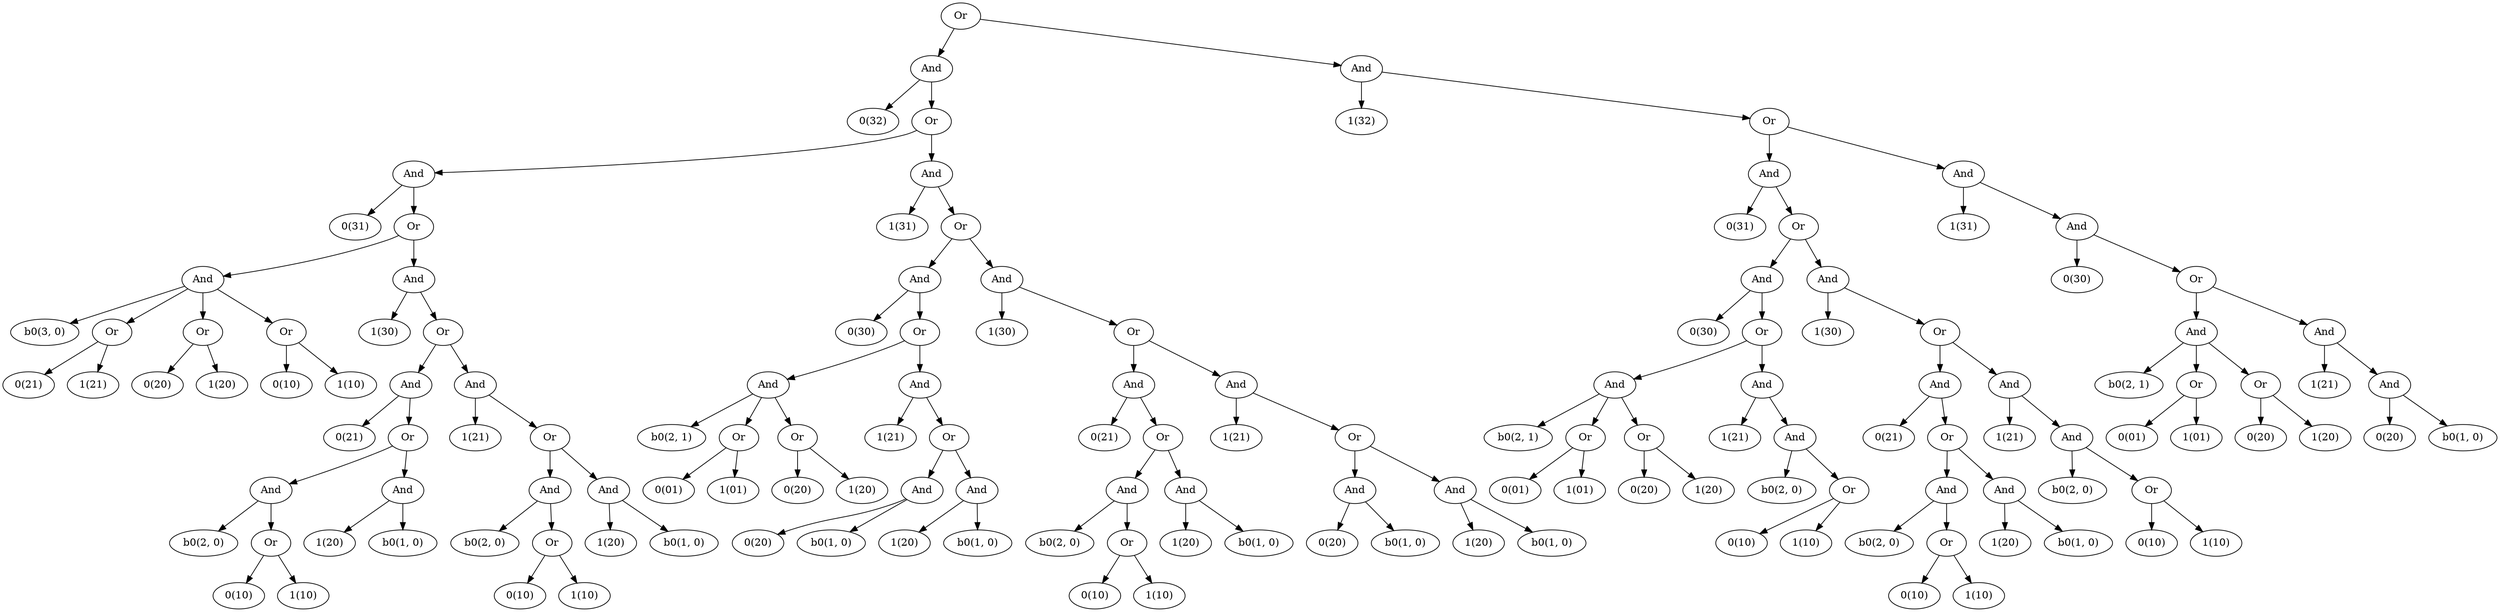 strict digraph "" {
	node [label="\N"];
	0	[label=Or];
	1	[label=And];
	0 -> 1;
	57	[label=And];
	0 -> 57;
	leaf_0	[label="0(32)"];
	1 -> leaf_0;
	2	[label=Or];
	1 -> 2;
	leaf_46	[label="1(32)"];
	57 -> leaf_46;
	58	[label=Or];
	57 -> 58;
	3	[label=And];
	2 -> 3;
	25	[label=And];
	2 -> 25;
	leaf_1	[label="0(31)"];
	3 -> leaf_1;
	4	[label=Or];
	3 -> 4;
	leaf_22	[label="1(31)"];
	25 -> leaf_22;
	26	[label=Or];
	25 -> 26;
	5	[label=And];
	4 -> 5;
	9	[label=And];
	4 -> 9;
	leaf_2	[label="b0(3, 0)"];
	5 -> leaf_2;
	6	[label=Or];
	5 -> 6;
	7	[label=Or];
	5 -> 7;
	8	[label=Or];
	5 -> 8;
	leaf_9	[label="1(30)"];
	9 -> leaf_9;
	10	[label=Or];
	9 -> 10;
	leaf_3	[label="0(21)"];
	6 -> leaf_3;
	leaf_4	[label="1(21)"];
	6 -> leaf_4;
	leaf_5	[label="0(20)"];
	7 -> leaf_5;
	leaf_6	[label="1(20)"];
	7 -> leaf_6;
	leaf_7	[label="0(10)"];
	8 -> leaf_7;
	leaf_8	[label="1(10)"];
	8 -> leaf_8;
	11	[label=And];
	10 -> 11;
	18	[label=And];
	10 -> 18;
	leaf_10	[label="0(21)"];
	11 -> leaf_10;
	12	[label=Or];
	11 -> 12;
	leaf_16	[label="1(21)"];
	18 -> leaf_16;
	19	[label=Or];
	18 -> 19;
	13	[label=And];
	12 -> 13;
	15	[label=And];
	12 -> 15;
	leaf_11	[label="b0(2, 0)"];
	13 -> leaf_11;
	14	[label=Or];
	13 -> 14;
	leaf_14	[label="1(20)"];
	15 -> leaf_14;
	leaf_15	[label="b0(1, 0)"];
	15 -> leaf_15;
	leaf_12	[label="0(10)"];
	14 -> leaf_12;
	leaf_13	[label="1(10)"];
	14 -> leaf_13;
	20	[label=And];
	19 -> 20;
	22	[label=And];
	19 -> 22;
	leaf_17	[label="b0(2, 0)"];
	20 -> leaf_17;
	21	[label=Or];
	20 -> 21;
	leaf_20	[label="1(20)"];
	22 -> leaf_20;
	leaf_21	[label="b0(1, 0)"];
	22 -> leaf_21;
	leaf_18	[label="0(10)"];
	21 -> leaf_18;
	leaf_19	[label="1(10)"];
	21 -> leaf_19;
	27	[label=And];
	26 -> 27;
	40	[label=And];
	26 -> 40;
	leaf_23	[label="0(30)"];
	27 -> leaf_23;
	28	[label=Or];
	27 -> 28;
	leaf_34	[label="1(30)"];
	40 -> leaf_34;
	41	[label=Or];
	40 -> 41;
	29	[label=And];
	28 -> 29;
	32	[label=And];
	28 -> 32;
	leaf_24	[label="b0(2, 1)"];
	29 -> leaf_24;
	30	[label=Or];
	29 -> 30;
	31	[label=Or];
	29 -> 31;
	leaf_29	[label="1(21)"];
	32 -> leaf_29;
	33	[label=Or];
	32 -> 33;
	leaf_25	[label="0(01)"];
	30 -> leaf_25;
	leaf_26	[label="1(01)"];
	30 -> leaf_26;
	leaf_27	[label="0(20)"];
	31 -> leaf_27;
	leaf_28	[label="1(20)"];
	31 -> leaf_28;
	34	[label=And];
	33 -> 34;
	37	[label=And];
	33 -> 37;
	leaf_30	[label="0(20)"];
	34 -> leaf_30;
	leaf_31	[label="b0(1, 0)"];
	34 -> leaf_31;
	leaf_32	[label="1(20)"];
	37 -> leaf_32;
	leaf_33	[label="b0(1, 0)"];
	37 -> leaf_33;
	42	[label=And];
	41 -> 42;
	49	[label=And];
	41 -> 49;
	leaf_35	[label="0(21)"];
	42 -> leaf_35;
	43	[label=Or];
	42 -> 43;
	leaf_41	[label="1(21)"];
	49 -> leaf_41;
	50	[label=Or];
	49 -> 50;
	44	[label=And];
	43 -> 44;
	46	[label=And];
	43 -> 46;
	leaf_36	[label="b0(2, 0)"];
	44 -> leaf_36;
	45	[label=Or];
	44 -> 45;
	leaf_39	[label="1(20)"];
	46 -> leaf_39;
	leaf_40	[label="b0(1, 0)"];
	46 -> leaf_40;
	leaf_37	[label="0(10)"];
	45 -> leaf_37;
	leaf_38	[label="1(10)"];
	45 -> leaf_38;
	51	[label=And];
	50 -> 51;
	54	[label=And];
	50 -> 54;
	leaf_42	[label="0(20)"];
	51 -> leaf_42;
	leaf_43	[label="b0(1, 0)"];
	51 -> leaf_43;
	leaf_44	[label="1(20)"];
	54 -> leaf_44;
	leaf_45	[label="b0(1, 0)"];
	54 -> leaf_45;
	59	[label=And];
	58 -> 59;
	83	[label=And];
	58 -> 83;
	leaf_47	[label="0(31)"];
	59 -> leaf_47;
	60	[label=Or];
	59 -> 60;
	leaf_69	[label="1(31)"];
	83 -> leaf_69;
	85	[label=And];
	83 -> 85;
	61	[label=And];
	60 -> 61;
	70	[label=And];
	60 -> 70;
	leaf_48	[label="0(30)"];
	61 -> leaf_48;
	62	[label=Or];
	61 -> 62;
	leaf_58	[label="1(30)"];
	70 -> leaf_58;
	71	[label=Or];
	70 -> 71;
	63	[label=And];
	62 -> 63;
	66	[label=And];
	62 -> 66;
	leaf_49	[label="b0(2, 1)"];
	63 -> leaf_49;
	64	[label=Or];
	63 -> 64;
	65	[label=Or];
	63 -> 65;
	leaf_54	[label="1(21)"];
	66 -> leaf_54;
	68	[label=And];
	66 -> 68;
	leaf_50	[label="0(01)"];
	64 -> leaf_50;
	leaf_51	[label="1(01)"];
	64 -> leaf_51;
	leaf_52	[label="0(20)"];
	65 -> leaf_52;
	leaf_53	[label="1(20)"];
	65 -> leaf_53;
	leaf_55	[label="b0(2, 0)"];
	68 -> leaf_55;
	69	[label=Or];
	68 -> 69;
	leaf_56	[label="0(10)"];
	69 -> leaf_56;
	leaf_57	[label="1(10)"];
	69 -> leaf_57;
	72	[label=And];
	71 -> 72;
	79	[label=And];
	71 -> 79;
	leaf_59	[label="0(21)"];
	72 -> leaf_59;
	73	[label=Or];
	72 -> 73;
	leaf_65	[label="1(21)"];
	79 -> leaf_65;
	81	[label=And];
	79 -> 81;
	74	[label=And];
	73 -> 74;
	76	[label=And];
	73 -> 76;
	leaf_60	[label="b0(2, 0)"];
	74 -> leaf_60;
	75	[label=Or];
	74 -> 75;
	leaf_63	[label="1(20)"];
	76 -> leaf_63;
	leaf_64	[label="b0(1, 0)"];
	76 -> leaf_64;
	leaf_61	[label="0(10)"];
	75 -> leaf_61;
	leaf_62	[label="1(10)"];
	75 -> leaf_62;
	leaf_66	[label="b0(2, 0)"];
	81 -> leaf_66;
	82	[label=Or];
	81 -> 82;
	leaf_67	[label="0(10)"];
	82 -> leaf_67;
	leaf_68	[label="1(10)"];
	82 -> leaf_68;
	leaf_70	[label="0(30)"];
	85 -> leaf_70;
	86	[label=Or];
	85 -> 86;
	87	[label=And];
	86 -> 87;
	90	[label=And];
	86 -> 90;
	leaf_71	[label="b0(2, 1)"];
	87 -> leaf_71;
	88	[label=Or];
	87 -> 88;
	89	[label=Or];
	87 -> 89;
	leaf_76	[label="1(21)"];
	90 -> leaf_76;
	92	[label=And];
	90 -> 92;
	leaf_72	[label="0(01)"];
	88 -> leaf_72;
	leaf_73	[label="1(01)"];
	88 -> leaf_73;
	leaf_74	[label="0(20)"];
	89 -> leaf_74;
	leaf_75	[label="1(20)"];
	89 -> leaf_75;
	leaf_77	[label="0(20)"];
	92 -> leaf_77;
	leaf_78	[label="b0(1, 0)"];
	92 -> leaf_78;
}

